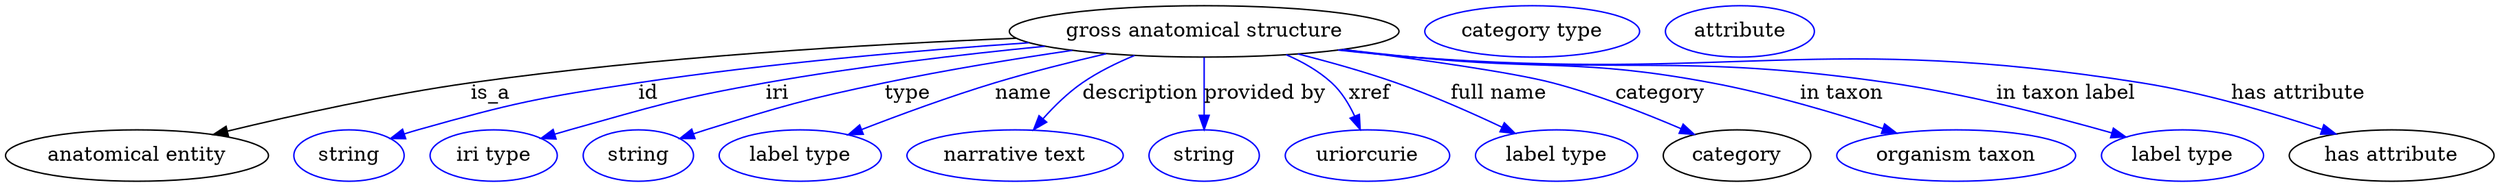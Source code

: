 digraph {
	graph [bb="0,0,1737.1,123"];
	node [label="\N"];
	"gross anatomical structure"	[height=0.5,
		label="gross anatomical structure",
		pos="836.64,105",
		width=3.7733];
	"anatomical entity"	[height=0.5,
		pos="91.642,18",
		width=2.5456];
	"gross anatomical structure" -> "anatomical entity"	[label=is_a,
		lp="339.64,61.5",
		pos="e,145.16,32.706 705.63,100.15 602.08,95.877 454.1,87.03 325.64,69 267.39,60.823 201.98,46.393 155.16,35.13"];
	id	[color=blue,
		height=0.5,
		label=string,
		pos="239.64,18",
		width=1.0652];
	"gross anatomical structure" -> id	[color=blue,
		label=id,
		lp="449.64,61.5",
		pos="e,268.64,29.954 714.61,96.988 636.55,91.559 533.3,82.626 442.64,69 372.99,58.531 355.43,55.131 287.64,36 284.54,35.124 281.34,34.151 \
278.14,33.129",
		style=solid];
	iri	[color=blue,
		height=0.5,
		label="iri type",
		pos="340.64,18",
		width=1.2277];
	"gross anatomical structure" -> iri	[color=blue,
		label=iri,
		lp="538.64,61.5",
		pos="e,373.95,29.87 725.33,94.622 667.08,88.869 594.74,80.397 530.64,69 469.4,58.112 454.56,52.681 394.64,36 391.07,35.006 387.38,33.935 \
383.68,32.833",
		style=solid];
	type	[color=blue,
		height=0.5,
		label=string,
		pos="441.64,18",
		width=1.0652];
	"gross anatomical structure" -> type	[color=blue,
		label=type,
		lp="629.64,61.5",
		pos="e,470.59,29.926 744.58,91.715 704.22,85.773 656.41,77.976 613.64,69 557.41,57.197 543.49,53.122 488.64,36 485.89,35.139 483.05,34.215 \
480.21,33.259",
		style=solid];
	name	[color=blue,
		height=0.5,
		label="label type",
		pos="554.64,18",
		width=1.5707];
	"gross anatomical structure" -> name	[color=blue,
		label=name,
		lp="710.64,61.5",
		pos="e,588.08,32.541 768.23,89.344 743.6,83.61 715.72,76.586 690.64,69 659.01,59.43 624.03,46.515 597.47,36.209",
		style=solid];
	description	[color=blue,
		height=0.5,
		label="narrative text",
		pos="704.64,18",
		width=2.0943];
	"gross anatomical structure" -> description	[color=blue,
		label=description,
		lp="792.14,61.5",
		pos="e,717.53,36.071 788.04,88.135 775.63,82.991 762.68,76.608 751.64,69 741.58,62.064 732.03,52.657 724.21,43.873",
		style=solid];
	"provided by"	[color=blue,
		height=0.5,
		label=string,
		pos="836.64,18",
		width=1.0652];
	"gross anatomical structure" -> "provided by"	[color=blue,
		label="provided by",
		lp="879.14,61.5",
		pos="e,836.64,36.175 836.64,86.799 836.64,75.163 836.64,59.548 836.64,46.237",
		style=solid];
	xref	[color=blue,
		height=0.5,
		label=uriorcurie,
		pos="950.64,18",
		width=1.5887];
	"gross anatomical structure" -> xref	[color=blue,
		label=xref,
		lp="952.14,61.5",
		pos="e,945.56,36.263 893.89,88.657 905.32,83.716 916.58,77.293 925.64,69 932.54,62.691 937.78,54.052 941.65,45.729",
		style=solid];
	"full name"	[color=blue,
		height=0.5,
		label="label type",
		pos="1082.6,18",
		width=1.5707];
	"gross anatomical structure" -> "full name"	[color=blue,
		label="full name",
		lp="1042.1,61.5",
		pos="e,1053.7,33.503 902.04,89.209 924.07,83.623 948.64,76.727 970.64,69 995.84,60.151 1023.2,47.969 1044.6,37.845",
		style=solid];
	category	[height=0.5,
		pos="1208.6,18",
		width=1.4263];
	"gross anatomical structure" -> category	[color=blue,
		label=category,
		lp="1155.1,61.5",
		pos="e,1178.8,32.805 933.3,92.342 988.67,85.217 1052.4,76.134 1079.6,69 1110.6,60.871 1144.4,47.63 1169.6,36.815",
		style=solid];
	"in taxon"	[color=blue,
		height=0.5,
		label="organism taxon",
		pos="1361.6,18",
		width=2.3109];
	"gross anatomical structure" -> "in taxon"	[color=blue,
		label="in taxon",
		lp="1281.6,61.5",
		pos="e,1320,33.688 932.92,92.291 949.17,90.435 965.88,88.602 981.64,87 1074.4,77.571 1099,86.167 1190.6,69 1231.6,61.328 1276.8,47.886 \
1310.4,36.871",
		style=solid];
	"in taxon label"	[color=blue,
		height=0.5,
		label="label type",
		pos="1519.6,18",
		width=1.5707];
	"gross anatomical structure" -> "in taxon label"	[color=blue,
		label="in taxon label",
		lp="1438.1,61.5",
		pos="e,1480,31.06 931.32,92.033 948.07,90.164 965.35,88.394 981.64,87 1129.3,74.364 1168,90.203 1314.6,69 1368.6,61.205 1429,45.59 1470.2,\
33.873",
		style=solid];
	"has attribute"	[height=0.5,
		pos="1665.6,18",
		width=1.9859];
	"gross anatomical structure" -> "has attribute"	[color=blue,
		label="has attribute",
		lp="1600.6,61.5",
		pos="e,1626.6,33.102 930.13,91.907 947.24,90.016 964.96,88.271 981.64,87 1207.4,69.806 1267.1,104.35 1490.6,69 1534.1,62.128 1582.1,47.937 \
1616.8,36.424",
		style=solid];
	"named thing_category"	[color=blue,
		height=0.5,
		label="category type",
		pos="1065.6,105",
		width=2.0762];
	"organismal entity_has attribute"	[color=blue,
		height=0.5,
		label=attribute,
		pos="1210.6,105",
		width=1.4443];
}
